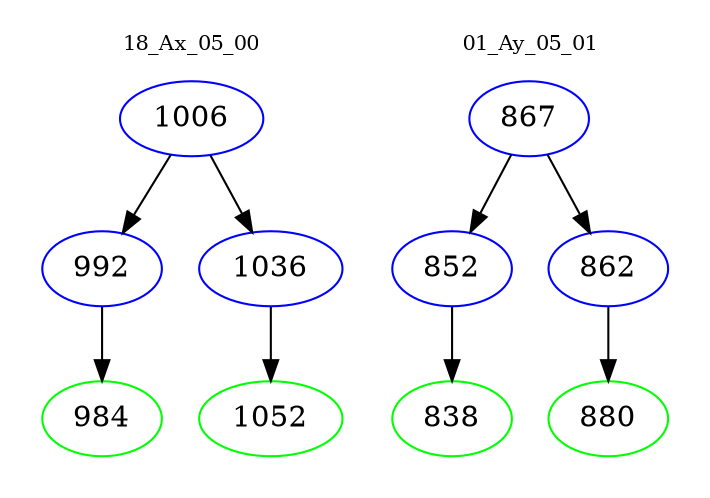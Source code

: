 digraph{
subgraph cluster_0 {
color = white
label = "18_Ax_05_00";
fontsize=10;
T0_1006 [label="1006", color="blue"]
T0_1006 -> T0_992 [color="black"]
T0_992 [label="992", color="blue"]
T0_992 -> T0_984 [color="black"]
T0_984 [label="984", color="green"]
T0_1006 -> T0_1036 [color="black"]
T0_1036 [label="1036", color="blue"]
T0_1036 -> T0_1052 [color="black"]
T0_1052 [label="1052", color="green"]
}
subgraph cluster_1 {
color = white
label = "01_Ay_05_01";
fontsize=10;
T1_867 [label="867", color="blue"]
T1_867 -> T1_852 [color="black"]
T1_852 [label="852", color="blue"]
T1_852 -> T1_838 [color="black"]
T1_838 [label="838", color="green"]
T1_867 -> T1_862 [color="black"]
T1_862 [label="862", color="blue"]
T1_862 -> T1_880 [color="black"]
T1_880 [label="880", color="green"]
}
}
